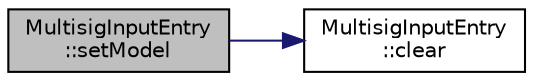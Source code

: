 digraph "MultisigInputEntry::setModel"
{
  edge [fontname="Helvetica",fontsize="10",labelfontname="Helvetica",labelfontsize="10"];
  node [fontname="Helvetica",fontsize="10",shape=record];
  rankdir="LR";
  Node79 [label="MultisigInputEntry\l::setModel",height=0.2,width=0.4,color="black", fillcolor="grey75", style="filled", fontcolor="black"];
  Node79 -> Node80 [color="midnightblue",fontsize="10",style="solid",fontname="Helvetica"];
  Node80 [label="MultisigInputEntry\l::clear",height=0.2,width=0.4,color="black", fillcolor="white", style="filled",URL="$d9/d3d/class_multisig_input_entry.html#a4e2c13566a3516c12641e805ed7849f8"];
}
